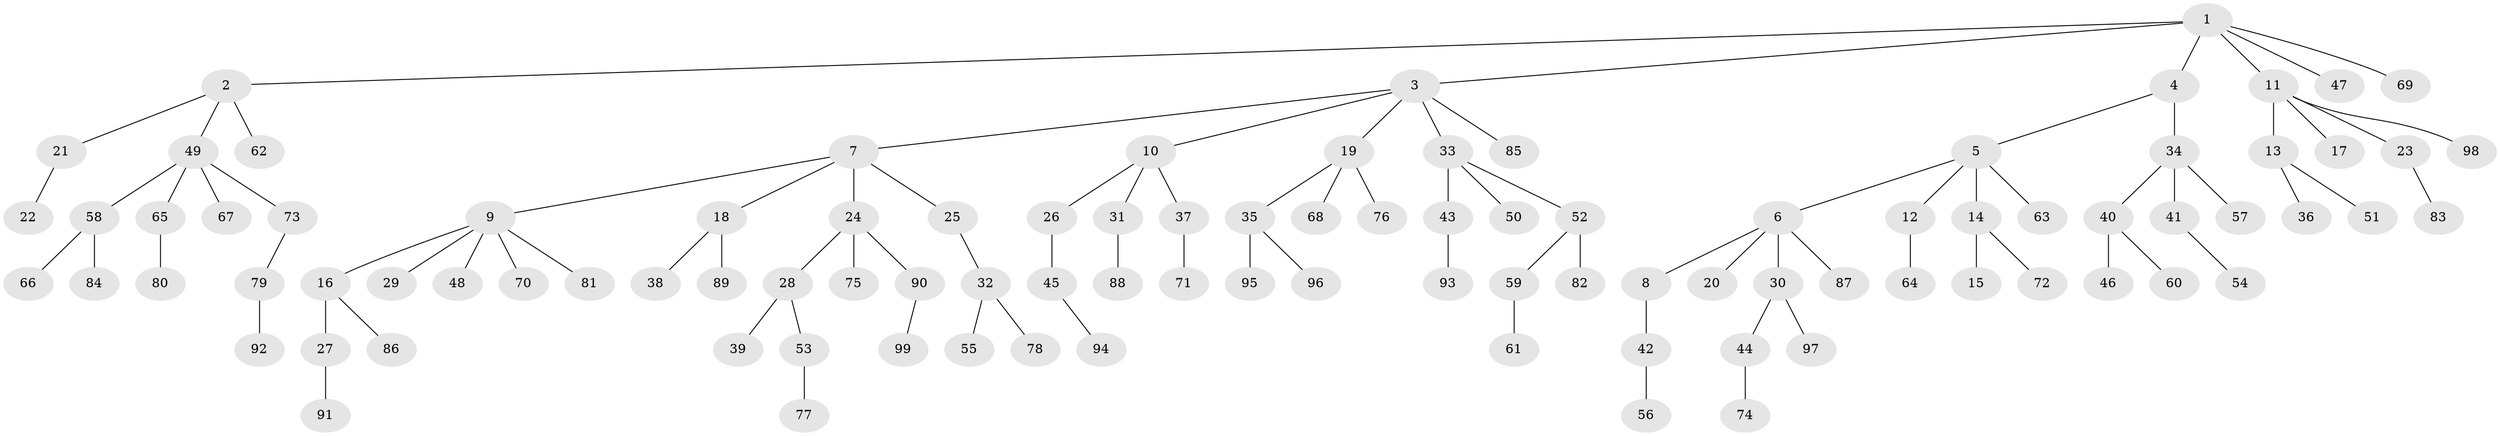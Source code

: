 // Generated by graph-tools (version 1.1) at 2025/26/03/09/25 03:26:30]
// undirected, 99 vertices, 98 edges
graph export_dot {
graph [start="1"]
  node [color=gray90,style=filled];
  1;
  2;
  3;
  4;
  5;
  6;
  7;
  8;
  9;
  10;
  11;
  12;
  13;
  14;
  15;
  16;
  17;
  18;
  19;
  20;
  21;
  22;
  23;
  24;
  25;
  26;
  27;
  28;
  29;
  30;
  31;
  32;
  33;
  34;
  35;
  36;
  37;
  38;
  39;
  40;
  41;
  42;
  43;
  44;
  45;
  46;
  47;
  48;
  49;
  50;
  51;
  52;
  53;
  54;
  55;
  56;
  57;
  58;
  59;
  60;
  61;
  62;
  63;
  64;
  65;
  66;
  67;
  68;
  69;
  70;
  71;
  72;
  73;
  74;
  75;
  76;
  77;
  78;
  79;
  80;
  81;
  82;
  83;
  84;
  85;
  86;
  87;
  88;
  89;
  90;
  91;
  92;
  93;
  94;
  95;
  96;
  97;
  98;
  99;
  1 -- 2;
  1 -- 3;
  1 -- 4;
  1 -- 11;
  1 -- 47;
  1 -- 69;
  2 -- 21;
  2 -- 49;
  2 -- 62;
  3 -- 7;
  3 -- 10;
  3 -- 19;
  3 -- 33;
  3 -- 85;
  4 -- 5;
  4 -- 34;
  5 -- 6;
  5 -- 12;
  5 -- 14;
  5 -- 63;
  6 -- 8;
  6 -- 20;
  6 -- 30;
  6 -- 87;
  7 -- 9;
  7 -- 18;
  7 -- 24;
  7 -- 25;
  8 -- 42;
  9 -- 16;
  9 -- 29;
  9 -- 48;
  9 -- 70;
  9 -- 81;
  10 -- 26;
  10 -- 31;
  10 -- 37;
  11 -- 13;
  11 -- 17;
  11 -- 23;
  11 -- 98;
  12 -- 64;
  13 -- 36;
  13 -- 51;
  14 -- 15;
  14 -- 72;
  16 -- 27;
  16 -- 86;
  18 -- 38;
  18 -- 89;
  19 -- 35;
  19 -- 68;
  19 -- 76;
  21 -- 22;
  23 -- 83;
  24 -- 28;
  24 -- 75;
  24 -- 90;
  25 -- 32;
  26 -- 45;
  27 -- 91;
  28 -- 39;
  28 -- 53;
  30 -- 44;
  30 -- 97;
  31 -- 88;
  32 -- 55;
  32 -- 78;
  33 -- 43;
  33 -- 50;
  33 -- 52;
  34 -- 40;
  34 -- 41;
  34 -- 57;
  35 -- 95;
  35 -- 96;
  37 -- 71;
  40 -- 46;
  40 -- 60;
  41 -- 54;
  42 -- 56;
  43 -- 93;
  44 -- 74;
  45 -- 94;
  49 -- 58;
  49 -- 65;
  49 -- 67;
  49 -- 73;
  52 -- 59;
  52 -- 82;
  53 -- 77;
  58 -- 66;
  58 -- 84;
  59 -- 61;
  65 -- 80;
  73 -- 79;
  79 -- 92;
  90 -- 99;
}
